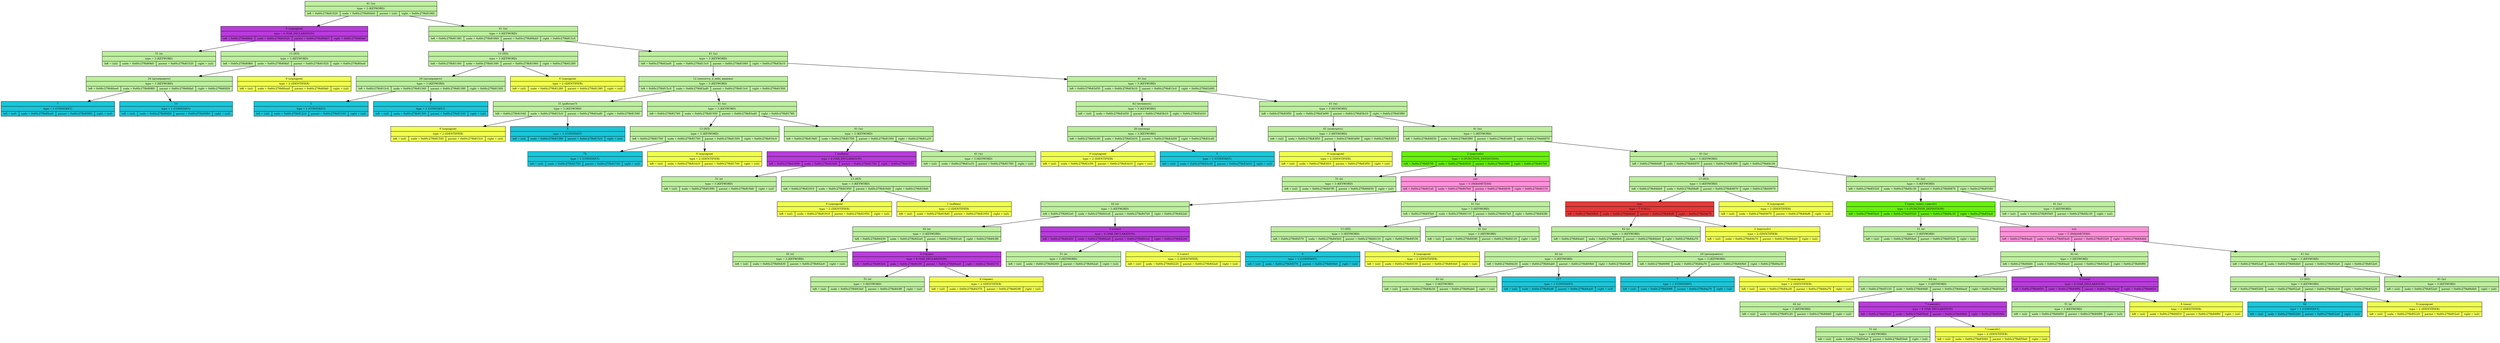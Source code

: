 digraph
{
	node[fontsize=9]

	node_0x60c279b80bb0 [shape=record, label = "{41 (\\n)| type = 3 (KEYWORD) | {left = 0x60c279b81020 | node = 0x60c279b80bb0 | parent = (nil) | right = 0x60c279b81060}}" style="filled",fillcolor="#BDEF9E"]

	node_0x60c279b81020 [shape=record, label = "{0 (аэродром)| type = 6 (VAR_DECLARATION) | {left = 0x60c279b80fe0 | node = 0x60c279b81020 | parent = 0x60c279b80bb0 | right = 0x60c279b80fa0}}" style="filled",fillcolor="#B93CDC"]

	edge[color="black",fontsize=12]
	node_0x60c279b80bb0 -> node_0x60c279b81020

	node_0x60c279b80fe0 [shape=record, label = "{51 (в)| type = 3 (KEYWORD) | {left = (nil) | node = 0x60c279b80fe0 | parent = 0x60c279b81020 | right = (nil)}}" style="filled",fillcolor="#BDEF9E"]

	edge[color="black",fontsize=12]
	node_0x60c279b81020 -> node_0x60c279b80fe0

	node_0x60c279b80fa0 [shape=record, label = "{13 (ИЛ)| type = 3 (KEYWORD) | {left = 0x60c279b80f60 | node = 0x60c279b80fa0 | parent = 0x60c279b81020 | right = 0x60c279b80ea0}}" style="filled",fillcolor="#BDEF9E"]

	edge[color="black",fontsize=12]
	node_0x60c279b81020 -> node_0x60c279b80fa0

	node_0x60c279b80f60 [shape=record, label = "{24 (дозаправить)| type = 3 (KEYWORD) | {left = 0x60c279b80ee0 | node = 0x60c279b80f60 | parent = 0x60c279b80fa0 | right = 0x60c279b80f20}}" style="filled",fillcolor="#BDEF9E"]

	edge[color="black",fontsize=12]
	node_0x60c279b80fa0 -> node_0x60c279b80f60

	node_0x60c279b80ee0 [shape=record, label = "{7| type = 1 (CONSTANT) | {left = (nil) | node = 0x60c279b80ee0 | parent = 0x60c279b80f60 | right = (nil)}}" style="filled",fillcolor="#1AC6D9"]

	edge[color="black",fontsize=12]
	node_0x60c279b80f60 -> node_0x60c279b80ee0

	node_0x60c279b80f20 [shape=record, label = "{10| type = 1 (CONSTANT) | {left = (nil) | node = 0x60c279b80f20 | parent = 0x60c279b80f60 | right = (nil)}}" style="filled",fillcolor="#1AC6D9"]

	edge[color="black",fontsize=12]
	node_0x60c279b80f60 -> node_0x60c279b80f20

	node_0x60c279b80ea0 [shape=record, label = "{0 (аэродром)| type = 2 (IDENTIFIER) | {left = (nil) | node = 0x60c279b80ea0 | parent = 0x60c279b80fa0 | right = (nil)}}" style="filled",fillcolor="#F0FF4F"]

	edge[color="black",fontsize=12]
	node_0x60c279b80fa0 -> node_0x60c279b80ea0

	node_0x60c279b81060 [shape=record, label = "{41 (\\n)| type = 3 (KEYWORD) | {left = 0x60c279b81380 | node = 0x60c279b81060 | parent = 0x60c279b80bb0 | right = 0x60c279b813c0}}" style="filled",fillcolor="#BDEF9E"]

	edge[color="black",fontsize=12]
	node_0x60c279b80bb0 -> node_0x60c279b81060

	node_0x60c279b81380 [shape=record, label = "{13 (ИЛ)| type = 3 (KEYWORD) | {left = 0x60c279b81340 | node = 0x60c279b81380 | parent = 0x60c279b81060 | right = 0x60c279b81280}}" style="filled",fillcolor="#BDEF9E"]

	edge[color="black",fontsize=12]
	node_0x60c279b81060 -> node_0x60c279b81380

	node_0x60c279b81340 [shape=record, label = "{24 (дозаправить)| type = 3 (KEYWORD) | {left = 0x60c279b812c0 | node = 0x60c279b81340 | parent = 0x60c279b81380 | right = 0x60c279b81300}}" style="filled",fillcolor="#BDEF9E"]

	edge[color="black",fontsize=12]
	node_0x60c279b81380 -> node_0x60c279b81340

	node_0x60c279b812c0 [shape=record, label = "{5| type = 1 (CONSTANT) | {left = (nil) | node = 0x60c279b812c0 | parent = 0x60c279b81340 | right = (nil)}}" style="filled",fillcolor="#1AC6D9"]

	edge[color="black",fontsize=12]
	node_0x60c279b81340 -> node_0x60c279b812c0

	node_0x60c279b81300 [shape=record, label = "{7| type = 1 (CONSTANT) | {left = (nil) | node = 0x60c279b81300 | parent = 0x60c279b81340 | right = (nil)}}" style="filled",fillcolor="#1AC6D9"]

	edge[color="black",fontsize=12]
	node_0x60c279b81340 -> node_0x60c279b81300

	node_0x60c279b81280 [shape=record, label = "{0 (аэродром)| type = 2 (IDENTIFIER) | {left = (nil) | node = 0x60c279b81280 | parent = 0x60c279b81380 | right = (nil)}}" style="filled",fillcolor="#F0FF4F"]

	edge[color="black",fontsize=12]
	node_0x60c279b81380 -> node_0x60c279b81280

	node_0x60c279b813c0 [shape=record, label = "{41 (\\n)| type = 3 (KEYWORD) | {left = 0x60c279b83ad0 | node = 0x60c279b813c0 | parent = 0x60c279b81060 | right = 0x60c279b83b10}}" style="filled",fillcolor="#BDEF9E"]

	edge[color="black",fontsize=12]
	node_0x60c279b81060 -> node_0x60c279b813c0

	node_0x60c279b83ad0 [shape=record, label = "{12 (уносится_в_небо_машина)| type = 3 (KEYWORD) | {left = 0x60c279b815c0 | node = 0x60c279b83ad0 | parent = 0x60c279b813c0 | right = 0x60c279b81500}}" style="filled",fillcolor="#BDEF9E"]

	edge[color="black",fontsize=12]
	node_0x60c279b813c0 -> node_0x60c279b83ad0

	node_0x60c279b815c0 [shape=record, label = "{31 (работает?)| type = 3 (KEYWORD) | {left = 0x60c279b81540 | node = 0x60c279b815c0 | parent = 0x60c279b83ad0 | right = 0x60c279b81580}}" style="filled",fillcolor="#BDEF9E"]

	edge[color="black",fontsize=12]
	node_0x60c279b83ad0 -> node_0x60c279b815c0

	node_0x60c279b81540 [shape=record, label = "{0 (аэродром)| type = 2 (IDENTIFIER) | {left = (nil) | node = 0x60c279b81540 | parent = 0x60c279b815c0 | right = (nil)}}" style="filled",fillcolor="#F0FF4F"]

	edge[color="black",fontsize=12]
	node_0x60c279b815c0 -> node_0x60c279b81540

	node_0x60c279b81580 [shape=record, label = "{5| type = 1 (CONSTANT) | {left = (nil) | node = 0x60c279b81580 | parent = 0x60c279b815c0 | right = (nil)}}" style="filled",fillcolor="#1AC6D9"]

	edge[color="black",fontsize=12]
	node_0x60c279b815c0 -> node_0x60c279b81580

	node_0x60c279b81500 [shape=record, label = "{41 (\\n)| type = 3 (KEYWORD) | {left = 0x60c279b81740 | node = 0x60c279b81500 | parent = 0x60c279b83ad0 | right = 0x60c279b81780}}" style="filled",fillcolor="#BDEF9E"]

	edge[color="black",fontsize=12]
	node_0x60c279b83ad0 -> node_0x60c279b81500

	node_0x60c279b81740 [shape=record, label = "{13 (ИЛ)| type = 3 (KEYWORD) | {left = 0x60c279b81700 | node = 0x60c279b81740 | parent = 0x60c279b81500 | right = 0x60c279b816c0}}" style="filled",fillcolor="#BDEF9E"]

	edge[color="black",fontsize=12]
	node_0x60c279b81500 -> node_0x60c279b81740

	node_0x60c279b81700 [shape=record, label = "{76| type = 1 (CONSTANT) | {left = (nil) | node = 0x60c279b81700 | parent = 0x60c279b81740 | right = (nil)}}" style="filled",fillcolor="#1AC6D9"]

	edge[color="black",fontsize=12]
	node_0x60c279b81740 -> node_0x60c279b81700

	node_0x60c279b816c0 [shape=record, label = "{0 (аэродром)| type = 2 (IDENTIFIER) | {left = (nil) | node = 0x60c279b816c0 | parent = 0x60c279b81740 | right = (nil)}}" style="filled",fillcolor="#F0FF4F"]

	edge[color="black",fontsize=12]
	node_0x60c279b81740 -> node_0x60c279b816c0

	node_0x60c279b81780 [shape=record, label = "{41 (\\n)| type = 3 (KEYWORD) | {left = 0x60c279b819d0 | node = 0x60c279b81780 | parent = 0x60c279b81500 | right = 0x60c279b81a10}}" style="filled",fillcolor="#BDEF9E"]

	edge[color="black",fontsize=12]
	node_0x60c279b81500 -> node_0x60c279b81780

	node_0x60c279b819d0 [shape=record, label = "{1 (кабина)| type = 6 (VAR_DECLARATION) | {left = 0x60c279b81990 | node = 0x60c279b819d0 | parent = 0x60c279b81780 | right = 0x60c279b81950}}" style="filled",fillcolor="#B93CDC"]

	edge[color="black",fontsize=12]
	node_0x60c279b81780 -> node_0x60c279b819d0

	node_0x60c279b81990 [shape=record, label = "{51 (в)| type = 3 (KEYWORD) | {left = (nil) | node = 0x60c279b81990 | parent = 0x60c279b819d0 | right = (nil)}}" style="filled",fillcolor="#BDEF9E"]

	edge[color="black",fontsize=12]
	node_0x60c279b819d0 -> node_0x60c279b81990

	node_0x60c279b81950 [shape=record, label = "{13 (ИЛ)| type = 3 (KEYWORD) | {left = 0x60c279b81910 | node = 0x60c279b81950 | parent = 0x60c279b819d0 | right = 0x60c279b818d0}}" style="filled",fillcolor="#BDEF9E"]

	edge[color="black",fontsize=12]
	node_0x60c279b819d0 -> node_0x60c279b81950

	node_0x60c279b81910 [shape=record, label = "{0 (аэродром)| type = 2 (IDENTIFIER) | {left = (nil) | node = 0x60c279b81910 | parent = 0x60c279b81950 | right = (nil)}}" style="filled",fillcolor="#F0FF4F"]

	edge[color="black",fontsize=12]
	node_0x60c279b81950 -> node_0x60c279b81910

	node_0x60c279b818d0 [shape=record, label = "{1 (кабина)| type = 2 (IDENTIFIER) | {left = (nil) | node = 0x60c279b818d0 | parent = 0x60c279b81950 | right = (nil)}}" style="filled",fillcolor="#F0FF4F"]

	edge[color="black",fontsize=12]
	node_0x60c279b81950 -> node_0x60c279b818d0

	node_0x60c279b81a10 [shape=record, label = "{41 (\\n)| type = 3 (KEYWORD) | {left = (nil) | node = 0x60c279b81a10 | parent = 0x60c279b81780 | right = (nil)}}" style="filled",fillcolor="#BDEF9E"]

	edge[color="black",fontsize=12]
	node_0x60c279b81780 -> node_0x60c279b81a10

	node_0x60c279b83b10 [shape=record, label = "{41 (\\n)| type = 3 (KEYWORD) | {left = 0x60c279b83d50 | node = 0x60c279b83b10 | parent = 0x60c279b813c0 | right = 0x60c279b83d90}}" style="filled",fillcolor="#BDEF9E"]

	edge[color="black",fontsize=12]
	node_0x60c279b813c0 -> node_0x60c279b83b10

	node_0x60c279b83d50 [shape=record, label = "{62 (починить)| type = 3 (KEYWORD) | {left = (nil) | node = 0x60c279b83d50 | parent = 0x60c279b83b10 | right = 0x60c279b83d10}}" style="filled",fillcolor="#BDEF9E"]

	edge[color="black",fontsize=12]
	node_0x60c279b83b10 -> node_0x60c279b83d50

	node_0x60c279b83d10 [shape=record, label = "{26 (штопор)| type = 3 (KEYWORD) | {left = 0x60c279b83c90 | node = 0x60c279b83d10 | parent = 0x60c279b83d50 | right = 0x60c279b83cd0}}" style="filled",fillcolor="#BDEF9E"]

	edge[color="black",fontsize=12]
	node_0x60c279b83d50 -> node_0x60c279b83d10

	node_0x60c279b83c90 [shape=record, label = "{0 (аэродром)| type = 2 (IDENTIFIER) | {left = (nil) | node = 0x60c279b83c90 | parent = 0x60c279b83d10 | right = (nil)}}" style="filled",fillcolor="#F0FF4F"]

	edge[color="black",fontsize=12]
	node_0x60c279b83d10 -> node_0x60c279b83c90

	node_0x60c279b83cd0 [shape=record, label = "{5| type = 1 (CONSTANT) | {left = (nil) | node = 0x60c279b83cd0 | parent = 0x60c279b83d10 | right = (nil)}}" style="filled",fillcolor="#1AC6D9"]

	edge[color="black",fontsize=12]
	node_0x60c279b83d10 -> node_0x60c279b83cd0

	node_0x60c279b83d90 [shape=record, label = "{41 (\\n)| type = 3 (KEYWORD) | {left = 0x60c279b83f50 | node = 0x60c279b83d90 | parent = 0x60c279b83b10 | right = 0x60c279b83f90}}" style="filled",fillcolor="#BDEF9E"]

	edge[color="black",fontsize=12]
	node_0x60c279b83b10 -> node_0x60c279b83d90

	node_0x60c279b83f50 [shape=record, label = "{61 (осмотреть)| type = 3 (KEYWORD) | {left = (nil) | node = 0x60c279b83f50 | parent = 0x60c279b83d90 | right = 0x60c279b83f10}}" style="filled",fillcolor="#BDEF9E"]

	edge[color="black",fontsize=12]
	node_0x60c279b83d90 -> node_0x60c279b83f50

	node_0x60c279b83f10 [shape=record, label = "{0 (аэродром)| type = 2 (IDENTIFIER) | {left = (nil) | node = 0x60c279b83f10 | parent = 0x60c279b83f50 | right = (nil)}}" style="filled",fillcolor="#F0FF4F"]

	edge[color="black",fontsize=12]
	node_0x60c279b83f50 -> node_0x60c279b83f10

	node_0x60c279b83f90 [shape=record, label = "{41 (\\n)| type = 3 (KEYWORD) | {left = 0x60c279b84830 | node = 0x60c279b83f90 | parent = 0x60c279b83d90 | right = 0x60c279b84870}}" style="filled",fillcolor="#BDEF9E"]

	edge[color="black",fontsize=12]
	node_0x60c279b83d90 -> node_0x60c279b83f90

	node_0x60c279b84830 [shape=record, label = "{2 (вертолёт)| type = 4 (FUNCTION_DEFINITION) | {left = 0x60c279b847f0 | node = 0x60c279b84830 | parent = 0x60c279b83f90 | right = 0x60c279b847b0}}" style="filled",fillcolor="#68F10D"]

	edge[color="black",fontsize=12]
	node_0x60c279b83f90 -> node_0x60c279b84830

	node_0x60c279b847f0 [shape=record, label = "{51 (в)| type = 3 (KEYWORD) | {left = (nil) | node = 0x60c279b847f0 | parent = 0x60c279b84830 | right = (nil)}}" style="filled",fillcolor="#BDEF9E"]

	edge[color="black",fontsize=12]
	node_0x60c279b84830 -> node_0x60c279b847f0

	node_0x60c279b847b0 [shape=record, label = "{nan| type = 5 (PARAMETERS) | {left = 0x60c279b841e0 | node = 0x60c279b847b0 | parent = 0x60c279b84830 | right = 0x60c279b84110}}" style="filled",fillcolor="#FF91DA"]

	edge[color="black",fontsize=12]
	node_0x60c279b84830 -> node_0x60c279b847b0

	node_0x60c279b841e0 [shape=record, label = "{42 (и)| type = 3 (KEYWORD) | {left = 0x60c279b842e0 | node = 0x60c279b841e0 | parent = 0x60c279b847b0 | right = 0x60c279b842a0}}" style="filled",fillcolor="#BDEF9E"]

	edge[color="black",fontsize=12]
	node_0x60c279b847b0 -> node_0x60c279b841e0

	node_0x60c279b842e0 [shape=record, label = "{42 (и)| type = 3 (KEYWORD) | {left = 0x60c279b84430 | node = 0x60c279b842e0 | parent = 0x60c279b841e0 | right = 0x60c279b843f0}}" style="filled",fillcolor="#BDEF9E"]

	edge[color="black",fontsize=12]
	node_0x60c279b841e0 -> node_0x60c279b842e0

	node_0x60c279b84430 [shape=record, label = "{42 (и)| type = 3 (KEYWORD) | {left = (nil) | node = 0x60c279b84430 | parent = 0x60c279b842e0 | right = (nil)}}" style="filled",fillcolor="#BDEF9E"]

	edge[color="black",fontsize=12]
	node_0x60c279b842e0 -> node_0x60c279b84430

	node_0x60c279b843f0 [shape=record, label = "{4 (герань)| type = 6 (VAR_DECLARATION) | {left = 0x60c279b843b0 | node = 0x60c279b843f0 | parent = 0x60c279b842e0 | right = 0x60c279b84370}}" style="filled",fillcolor="#B93CDC"]

	edge[color="black",fontsize=12]
	node_0x60c279b842e0 -> node_0x60c279b843f0

	node_0x60c279b843b0 [shape=record, label = "{51 (в)| type = 3 (KEYWORD) | {left = (nil) | node = 0x60c279b843b0 | parent = 0x60c279b843f0 | right = (nil)}}" style="filled",fillcolor="#BDEF9E"]

	edge[color="black",fontsize=12]
	node_0x60c279b843f0 -> node_0x60c279b843b0

	node_0x60c279b84370 [shape=record, label = "{4 (герань)| type = 2 (IDENTIFIER) | {left = (nil) | node = 0x60c279b84370 | parent = 0x60c279b843f0 | right = (nil)}}" style="filled",fillcolor="#F0FF4F"]

	edge[color="black",fontsize=12]
	node_0x60c279b843f0 -> node_0x60c279b84370

	node_0x60c279b842a0 [shape=record, label = "{3 (сапог)| type = 6 (VAR_DECLARATION) | {left = 0x60c279b84260 | node = 0x60c279b842a0 | parent = 0x60c279b841e0 | right = 0x60c279b84220}}" style="filled",fillcolor="#B93CDC"]

	edge[color="black",fontsize=12]
	node_0x60c279b841e0 -> node_0x60c279b842a0

	node_0x60c279b84260 [shape=record, label = "{51 (в)| type = 3 (KEYWORD) | {left = (nil) | node = 0x60c279b84260 | parent = 0x60c279b842a0 | right = (nil)}}" style="filled",fillcolor="#BDEF9E"]

	edge[color="black",fontsize=12]
	node_0x60c279b842a0 -> node_0x60c279b84260

	node_0x60c279b84220 [shape=record, label = "{3 (сапог)| type = 2 (IDENTIFIER) | {left = (nil) | node = 0x60c279b84220 | parent = 0x60c279b842a0 | right = (nil)}}" style="filled",fillcolor="#F0FF4F"]

	edge[color="black",fontsize=12]
	node_0x60c279b842a0 -> node_0x60c279b84220

	node_0x60c279b84110 [shape=record, label = "{41 (\\n)| type = 3 (KEYWORD) | {left = 0x60c279b845b0 | node = 0x60c279b84110 | parent = 0x60c279b847b0 | right = 0x60c279b845f0}}" style="filled",fillcolor="#BDEF9E"]

	edge[color="black",fontsize=12]
	node_0x60c279b847b0 -> node_0x60c279b84110

	node_0x60c279b845b0 [shape=record, label = "{13 (ИЛ)| type = 3 (KEYWORD) | {left = 0x60c279b84570 | node = 0x60c279b845b0 | parent = 0x60c279b84110 | right = 0x60c279b84530}}" style="filled",fillcolor="#BDEF9E"]

	edge[color="black",fontsize=12]
	node_0x60c279b84110 -> node_0x60c279b845b0

	node_0x60c279b84570 [shape=record, label = "{0| type = 1 (CONSTANT) | {left = (nil) | node = 0x60c279b84570 | parent = 0x60c279b845b0 | right = (nil)}}" style="filled",fillcolor="#1AC6D9"]

	edge[color="black",fontsize=12]
	node_0x60c279b845b0 -> node_0x60c279b84570

	node_0x60c279b84530 [shape=record, label = "{0 (аэродром)| type = 2 (IDENTIFIER) | {left = (nil) | node = 0x60c279b84530 | parent = 0x60c279b845b0 | right = (nil)}}" style="filled",fillcolor="#F0FF4F"]

	edge[color="black",fontsize=12]
	node_0x60c279b845b0 -> node_0x60c279b84530

	node_0x60c279b845f0 [shape=record, label = "{41 (\\n)| type = 3 (KEYWORD) | {left = (nil) | node = 0x60c279b845f0 | parent = 0x60c279b84110 | right = (nil)}}" style="filled",fillcolor="#BDEF9E"]

	edge[color="black",fontsize=12]
	node_0x60c279b84110 -> node_0x60c279b845f0

	node_0x60c279b84870 [shape=record, label = "{41 (\\n)| type = 3 (KEYWORD) | {left = 0x60c279b84bf0 | node = 0x60c279b84870 | parent = 0x60c279b83f90 | right = 0x60c279b84c30}}" style="filled",fillcolor="#BDEF9E"]

	edge[color="black",fontsize=12]
	node_0x60c279b83f90 -> node_0x60c279b84870

	node_0x60c279b84bf0 [shape=record, label = "{13 (ИЛ)| type = 3 (KEYWORD) | {left = 0x60c279b84bb0 | node = 0x60c279b84bf0 | parent = 0x60c279b84870 | right = 0x60c279b84970}}" style="filled",fillcolor="#BDEF9E"]

	edge[color="black",fontsize=12]
	node_0x60c279b84870 -> node_0x60c279b84bf0

	node_0x60c279b84bb0 [shape=record, label = "{nan| type = 7 (CALL) | {left = 0x60c279b849b0 | node = 0x60c279b84bb0 | parent = 0x60c279b84bf0 | right = 0x60c279b84b70}}" style="filled",fillcolor="#E33A3A"]

	edge[color="black",fontsize=12]
	node_0x60c279b84bf0 -> node_0x60c279b84bb0

	node_0x60c279b849b0 [shape=record, label = "{42 (и)| type = 3 (KEYWORD) | {left = 0x60c279b84ab0 | node = 0x60c279b849b0 | parent = 0x60c279b84bb0 | right = 0x60c279b84a70}}" style="filled",fillcolor="#BDEF9E"]

	edge[color="black",fontsize=12]
	node_0x60c279b84bb0 -> node_0x60c279b849b0

	node_0x60c279b84ab0 [shape=record, label = "{42 (и)| type = 3 (KEYWORD) | {left = 0x60c279b84b30 | node = 0x60c279b84ab0 | parent = 0x60c279b849b0 | right = 0x60c279b84af0}}" style="filled",fillcolor="#BDEF9E"]

	edge[color="black",fontsize=12]
	node_0x60c279b849b0 -> node_0x60c279b84ab0

	node_0x60c279b84b30 [shape=record, label = "{42 (и)| type = 3 (KEYWORD) | {left = (nil) | node = 0x60c279b84b30 | parent = 0x60c279b84ab0 | right = (nil)}}" style="filled",fillcolor="#BDEF9E"]

	edge[color="black",fontsize=12]
	node_0x60c279b84ab0 -> node_0x60c279b84b30

	node_0x60c279b84af0 [shape=record, label = "{117| type = 1 (CONSTANT) | {left = (nil) | node = 0x60c279b84af0 | parent = 0x60c279b84ab0 | right = (nil)}}" style="filled",fillcolor="#1AC6D9"]

	edge[color="black",fontsize=12]
	node_0x60c279b84ab0 -> node_0x60c279b84af0

	node_0x60c279b84a70 [shape=record, label = "{24 (дозаправить)| type = 3 (KEYWORD) | {left = 0x60c279b849f0 | node = 0x60c279b84a70 | parent = 0x60c279b849b0 | right = 0x60c279b84a30}}" style="filled",fillcolor="#BDEF9E"]

	edge[color="black",fontsize=12]
	node_0x60c279b849b0 -> node_0x60c279b84a70

	node_0x60c279b849f0 [shape=record, label = "{7| type = 1 (CONSTANT) | {left = (nil) | node = 0x60c279b849f0 | parent = 0x60c279b84a70 | right = (nil)}}" style="filled",fillcolor="#1AC6D9"]

	edge[color="black",fontsize=12]
	node_0x60c279b84a70 -> node_0x60c279b849f0

	node_0x60c279b84a30 [shape=record, label = "{0 (аэродром)| type = 2 (IDENTIFIER) | {left = (nil) | node = 0x60c279b84a30 | parent = 0x60c279b84a70 | right = (nil)}}" style="filled",fillcolor="#F0FF4F"]

	edge[color="black",fontsize=12]
	node_0x60c279b84a70 -> node_0x60c279b84a30

	node_0x60c279b84b70 [shape=record, label = "{2 (вертолёт)| type = 2 (IDENTIFIER) | {left = (nil) | node = 0x60c279b84b70 | parent = 0x60c279b84bb0 | right = (nil)}}" style="filled",fillcolor="#F0FF4F"]

	edge[color="black",fontsize=12]
	node_0x60c279b84bb0 -> node_0x60c279b84b70

	node_0x60c279b84970 [shape=record, label = "{0 (аэродром)| type = 2 (IDENTIFIER) | {left = (nil) | node = 0x60c279b84970 | parent = 0x60c279b84bf0 | right = (nil)}}" style="filled",fillcolor="#F0FF4F"]

	edge[color="black",fontsize=12]
	node_0x60c279b84bf0 -> node_0x60c279b84970

	node_0x60c279b84c30 [shape=record, label = "{41 (\\n)| type = 3 (KEYWORD) | {left = 0x60c279b85520 | node = 0x60c279b84c30 | parent = 0x60c279b84870 | right = 0x60c279b85560}}" style="filled",fillcolor="#BDEF9E"]

	edge[color="black",fontsize=12]
	node_0x60c279b84870 -> node_0x60c279b84c30

	node_0x60c279b85520 [shape=record, label = "{5 (папа_чинит_самолёт)| type = 4 (FUNCTION_DEFINITION) | {left = 0x60c279b854e0 | node = 0x60c279b85520 | parent = 0x60c279b84c30 | right = 0x60c279b854a0}}" style="filled",fillcolor="#68F10D"]

	edge[color="black",fontsize=12]
	node_0x60c279b84c30 -> node_0x60c279b85520

	node_0x60c279b854e0 [shape=record, label = "{51 (в)| type = 3 (KEYWORD) | {left = (nil) | node = 0x60c279b854e0 | parent = 0x60c279b85520 | right = (nil)}}" style="filled",fillcolor="#BDEF9E"]

	edge[color="black",fontsize=12]
	node_0x60c279b85520 -> node_0x60c279b854e0

	node_0x60c279b854a0 [shape=record, label = "{nan| type = 5 (PARAMETERS) | {left = 0x60c279b84ea0 | node = 0x60c279b854a0 | parent = 0x60c279b85520 | right = 0x60c279b84db0}}" style="filled",fillcolor="#FF91DA"]

	edge[color="black",fontsize=12]
	node_0x60c279b85520 -> node_0x60c279b854a0

	node_0x60c279b84ea0 [shape=record, label = "{42 (и)| type = 3 (KEYWORD) | {left = 0x60c279b84fd0 | node = 0x60c279b84ea0 | parent = 0x60c279b854a0 | right = 0x60c279b84f90}}" style="filled",fillcolor="#BDEF9E"]

	edge[color="black",fontsize=12]
	node_0x60c279b854a0 -> node_0x60c279b84ea0

	node_0x60c279b84fd0 [shape=record, label = "{42 (и)| type = 3 (KEYWORD) | {left = 0x60c279b85120 | node = 0x60c279b84fd0 | parent = 0x60c279b84ea0 | right = 0x60c279b850e0}}" style="filled",fillcolor="#BDEF9E"]

	edge[color="black",fontsize=12]
	node_0x60c279b84ea0 -> node_0x60c279b84fd0

	node_0x60c279b85120 [shape=record, label = "{42 (и)| type = 3 (KEYWORD) | {left = (nil) | node = 0x60c279b85120 | parent = 0x60c279b84fd0 | right = (nil)}}" style="filled",fillcolor="#BDEF9E"]

	edge[color="black",fontsize=12]
	node_0x60c279b84fd0 -> node_0x60c279b85120

	node_0x60c279b850e0 [shape=record, label = "{7 (самолёт)| type = 6 (VAR_DECLARATION) | {left = 0x60c279b850a0 | node = 0x60c279b850e0 | parent = 0x60c279b84fd0 | right = 0x60c279b85060}}" style="filled",fillcolor="#B93CDC"]

	edge[color="black",fontsize=12]
	node_0x60c279b84fd0 -> node_0x60c279b850e0

	node_0x60c279b850a0 [shape=record, label = "{51 (в)| type = 3 (KEYWORD) | {left = (nil) | node = 0x60c279b850a0 | parent = 0x60c279b850e0 | right = (nil)}}" style="filled",fillcolor="#BDEF9E"]

	edge[color="black",fontsize=12]
	node_0x60c279b850e0 -> node_0x60c279b850a0

	node_0x60c279b85060 [shape=record, label = "{7 (самолёт)| type = 2 (IDENTIFIER) | {left = (nil) | node = 0x60c279b85060 | parent = 0x60c279b850e0 | right = (nil)}}" style="filled",fillcolor="#F0FF4F"]

	edge[color="black",fontsize=12]
	node_0x60c279b850e0 -> node_0x60c279b85060

	node_0x60c279b84f90 [shape=record, label = "{6 (папа)| type = 6 (VAR_DECLARATION) | {left = 0x60c279b84f50 | node = 0x60c279b84f90 | parent = 0x60c279b84ea0 | right = 0x60c279b84f10}}" style="filled",fillcolor="#B93CDC"]

	edge[color="black",fontsize=12]
	node_0x60c279b84ea0 -> node_0x60c279b84f90

	node_0x60c279b84f50 [shape=record, label = "{51 (в)| type = 3 (KEYWORD) | {left = (nil) | node = 0x60c279b84f50 | parent = 0x60c279b84f90 | right = (nil)}}" style="filled",fillcolor="#BDEF9E"]

	edge[color="black",fontsize=12]
	node_0x60c279b84f90 -> node_0x60c279b84f50

	node_0x60c279b84f10 [shape=record, label = "{6 (папа)| type = 2 (IDENTIFIER) | {left = (nil) | node = 0x60c279b84f10 | parent = 0x60c279b84f90 | right = (nil)}}" style="filled",fillcolor="#F0FF4F"]

	edge[color="black",fontsize=12]
	node_0x60c279b84f90 -> node_0x60c279b84f10

	node_0x60c279b84db0 [shape=record, label = "{41 (\\n)| type = 3 (KEYWORD) | {left = 0x60c279b852a0 | node = 0x60c279b84db0 | parent = 0x60c279b854a0 | right = 0x60c279b852e0}}" style="filled",fillcolor="#BDEF9E"]

	edge[color="black",fontsize=12]
	node_0x60c279b854a0 -> node_0x60c279b84db0

	node_0x60c279b852a0 [shape=record, label = "{13 (ИЛ)| type = 3 (KEYWORD) | {left = 0x60c279b85260 | node = 0x60c279b852a0 | parent = 0x60c279b84db0 | right = 0x60c279b85220}}" style="filled",fillcolor="#BDEF9E"]

	edge[color="black",fontsize=12]
	node_0x60c279b84db0 -> node_0x60c279b852a0

	node_0x60c279b85260 [shape=record, label = "{62| type = 1 (CONSTANT) | {left = (nil) | node = 0x60c279b85260 | parent = 0x60c279b852a0 | right = (nil)}}" style="filled",fillcolor="#1AC6D9"]

	edge[color="black",fontsize=12]
	node_0x60c279b852a0 -> node_0x60c279b85260

	node_0x60c279b85220 [shape=record, label = "{0 (аэродром)| type = 2 (IDENTIFIER) | {left = (nil) | node = 0x60c279b85220 | parent = 0x60c279b852a0 | right = (nil)}}" style="filled",fillcolor="#F0FF4F"]

	edge[color="black",fontsize=12]
	node_0x60c279b852a0 -> node_0x60c279b85220

	node_0x60c279b852e0 [shape=record, label = "{41 (\\n)| type = 3 (KEYWORD) | {left = (nil) | node = 0x60c279b852e0 | parent = 0x60c279b84db0 | right = (nil)}}" style="filled",fillcolor="#BDEF9E"]

	edge[color="black",fontsize=12]
	node_0x60c279b84db0 -> node_0x60c279b852e0

	node_0x60c279b85560 [shape=record, label = "{41 (\\n)| type = 3 (KEYWORD) | {left = (nil) | node = 0x60c279b85560 | parent = 0x60c279b84c30 | right = (nil)}}" style="filled",fillcolor="#BDEF9E"]

	edge[color="black",fontsize=12]
	node_0x60c279b84c30 -> node_0x60c279b85560

	}